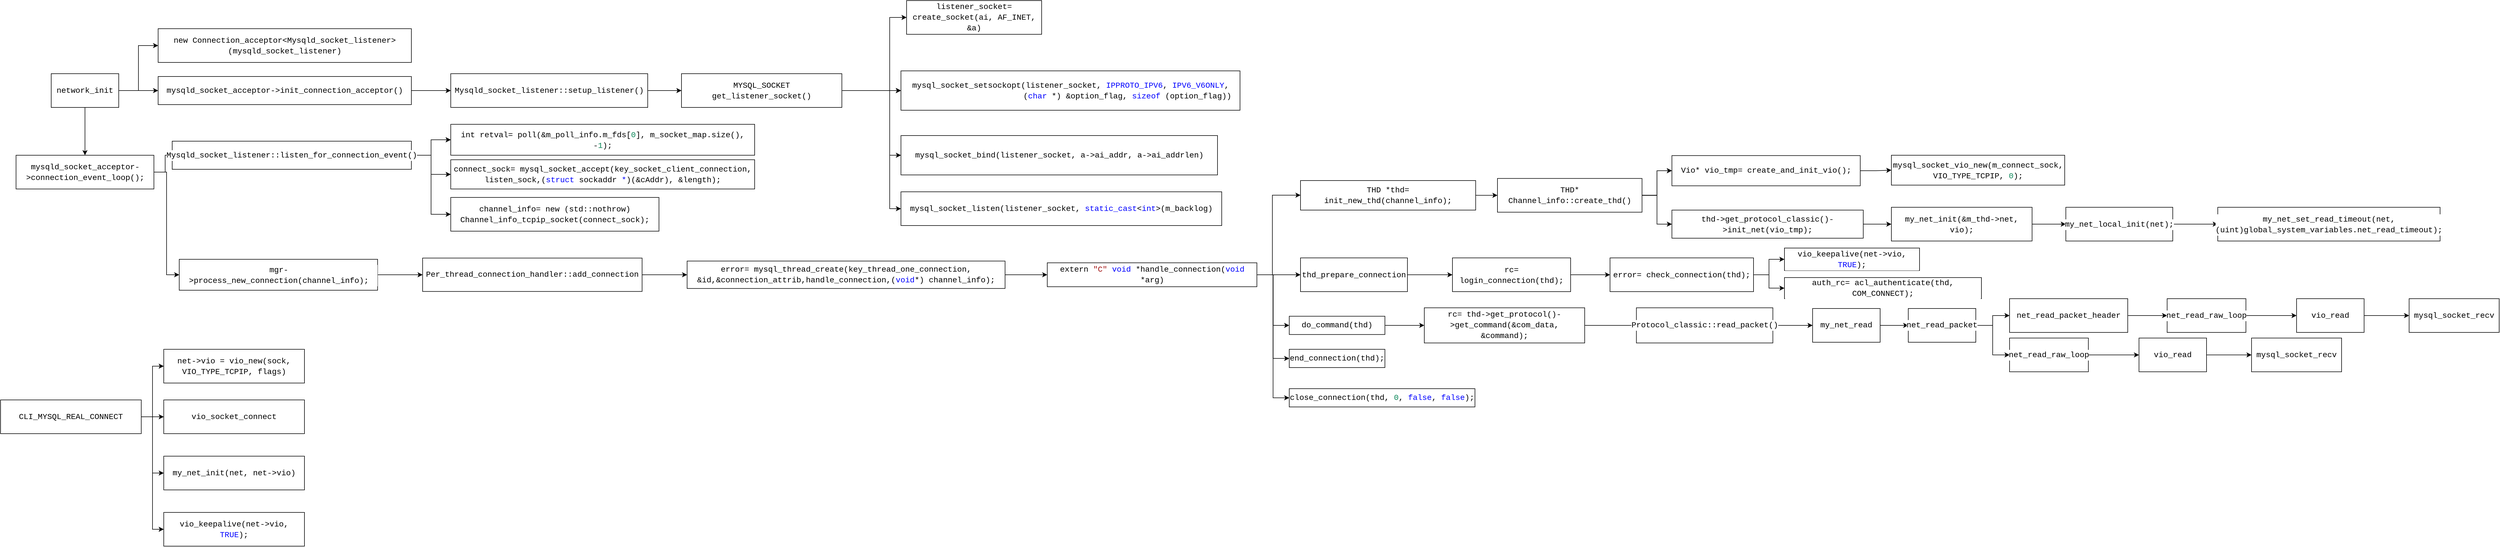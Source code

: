 <mxfile version="21.6.6" type="github">
  <diagram name="Page-1" id="-6wAc_tujD7my11yYfes">
    <mxGraphModel dx="1900" dy="549" grid="1" gridSize="10" guides="1" tooltips="1" connect="1" arrows="1" fold="1" page="1" pageScale="1" pageWidth="850" pageHeight="1100" math="0" shadow="0">
      <root>
        <mxCell id="0" />
        <mxCell id="1" parent="0" />
        <mxCell id="dq18hoALeQ1iOKKp3qhn-3" style="edgeStyle=orthogonalEdgeStyle;rounded=0;orthogonalLoop=1;jettySize=auto;html=1;exitX=1;exitY=0.5;exitDx=0;exitDy=0;entryX=0;entryY=0.5;entryDx=0;entryDy=0;" edge="1" parent="1" source="dq18hoALeQ1iOKKp3qhn-1" target="dq18hoALeQ1iOKKp3qhn-2">
          <mxGeometry relative="1" as="geometry" />
        </mxCell>
        <mxCell id="dq18hoALeQ1iOKKp3qhn-4" style="edgeStyle=orthogonalEdgeStyle;rounded=0;orthogonalLoop=1;jettySize=auto;html=1;exitX=1;exitY=0.5;exitDx=0;exitDy=0;entryX=0;entryY=0.5;entryDx=0;entryDy=0;" edge="1" parent="1" source="dq18hoALeQ1iOKKp3qhn-1" target="dq18hoALeQ1iOKKp3qhn-6">
          <mxGeometry relative="1" as="geometry">
            <mxPoint x="230" y="670" as="targetPoint" />
          </mxGeometry>
        </mxCell>
        <mxCell id="dq18hoALeQ1iOKKp3qhn-14" value="" style="edgeStyle=orthogonalEdgeStyle;rounded=0;orthogonalLoop=1;jettySize=auto;html=1;" edge="1" parent="1" source="dq18hoALeQ1iOKKp3qhn-1" target="dq18hoALeQ1iOKKp3qhn-13">
          <mxGeometry relative="1" as="geometry" />
        </mxCell>
        <mxCell id="dq18hoALeQ1iOKKp3qhn-1" value="&lt;div style=&quot;background-color: rgb(255, 255, 255); font-family: Consolas, &amp;quot;Courier New&amp;quot;, monospace; font-size: 14px; line-height: 19px;&quot;&gt;network_init&lt;/div&gt;" style="rounded=0;whiteSpace=wrap;html=1;" vertex="1" parent="1">
          <mxGeometry x="40" y="640" width="120" height="60" as="geometry" />
        </mxCell>
        <mxCell id="dq18hoALeQ1iOKKp3qhn-2" value="&lt;div style=&quot;background-color: rgb(255, 255, 255); font-family: Consolas, &amp;quot;Courier New&amp;quot;, monospace; font-size: 14px; line-height: 19px;&quot;&gt;new Connection_acceptor&amp;lt;Mysqld_socket_listener&amp;gt;(mysqld_socket_listener)&lt;/div&gt;" style="rounded=0;whiteSpace=wrap;html=1;" vertex="1" parent="1">
          <mxGeometry x="230" y="560" width="450" height="60" as="geometry" />
        </mxCell>
        <mxCell id="dq18hoALeQ1iOKKp3qhn-8" value="" style="edgeStyle=orthogonalEdgeStyle;rounded=0;orthogonalLoop=1;jettySize=auto;html=1;" edge="1" parent="1" source="dq18hoALeQ1iOKKp3qhn-6" target="dq18hoALeQ1iOKKp3qhn-7">
          <mxGeometry relative="1" as="geometry" />
        </mxCell>
        <mxCell id="dq18hoALeQ1iOKKp3qhn-6" value="&lt;div style=&quot;background-color: rgb(255, 255, 255); font-family: Consolas, &amp;quot;Courier New&amp;quot;, monospace; font-size: 14px; line-height: 19px;&quot;&gt;mysqld_socket_acceptor-&amp;gt;init_connection_acceptor()&lt;/div&gt;" style="rounded=0;whiteSpace=wrap;html=1;" vertex="1" parent="1">
          <mxGeometry x="230" y="645" width="450" height="50" as="geometry" />
        </mxCell>
        <mxCell id="dq18hoALeQ1iOKKp3qhn-10" value="" style="edgeStyle=orthogonalEdgeStyle;rounded=0;orthogonalLoop=1;jettySize=auto;html=1;" edge="1" parent="1" source="dq18hoALeQ1iOKKp3qhn-7" target="dq18hoALeQ1iOKKp3qhn-9">
          <mxGeometry relative="1" as="geometry" />
        </mxCell>
        <mxCell id="dq18hoALeQ1iOKKp3qhn-7" value="&lt;div style=&quot;background-color: rgb(255, 255, 255); font-family: Consolas, &amp;quot;Courier New&amp;quot;, monospace; font-size: 14px; line-height: 19px;&quot;&gt;Mysqld_socket_listener::setup_listener()&lt;/div&gt;" style="whiteSpace=wrap;html=1;rounded=0;" vertex="1" parent="1">
          <mxGeometry x="750" y="640" width="350" height="60" as="geometry" />
        </mxCell>
        <mxCell id="dq18hoALeQ1iOKKp3qhn-12" value="" style="edgeStyle=orthogonalEdgeStyle;rounded=0;orthogonalLoop=1;jettySize=auto;html=1;" edge="1" parent="1" source="dq18hoALeQ1iOKKp3qhn-9" target="dq18hoALeQ1iOKKp3qhn-11">
          <mxGeometry relative="1" as="geometry">
            <Array as="points">
              <mxPoint x="1530" y="670" />
              <mxPoint x="1530" y="540" />
            </Array>
          </mxGeometry>
        </mxCell>
        <mxCell id="dq18hoALeQ1iOKKp3qhn-19" value="" style="edgeStyle=orthogonalEdgeStyle;rounded=0;orthogonalLoop=1;jettySize=auto;html=1;" edge="1" parent="1" source="dq18hoALeQ1iOKKp3qhn-9" target="dq18hoALeQ1iOKKp3qhn-18">
          <mxGeometry relative="1" as="geometry" />
        </mxCell>
        <mxCell id="dq18hoALeQ1iOKKp3qhn-20" value="" style="edgeStyle=orthogonalEdgeStyle;rounded=0;orthogonalLoop=1;jettySize=auto;html=1;" edge="1" parent="1" source="dq18hoALeQ1iOKKp3qhn-9" target="dq18hoALeQ1iOKKp3qhn-18">
          <mxGeometry relative="1" as="geometry" />
        </mxCell>
        <mxCell id="dq18hoALeQ1iOKKp3qhn-21" value="" style="edgeStyle=orthogonalEdgeStyle;rounded=0;orthogonalLoop=1;jettySize=auto;html=1;" edge="1" parent="1" source="dq18hoALeQ1iOKKp3qhn-9" target="dq18hoALeQ1iOKKp3qhn-18">
          <mxGeometry relative="1" as="geometry" />
        </mxCell>
        <mxCell id="dq18hoALeQ1iOKKp3qhn-24" style="edgeStyle=orthogonalEdgeStyle;rounded=0;orthogonalLoop=1;jettySize=auto;html=1;exitX=1;exitY=0.5;exitDx=0;exitDy=0;entryX=0;entryY=0.5;entryDx=0;entryDy=0;" edge="1" parent="1" source="dq18hoALeQ1iOKKp3qhn-9" target="dq18hoALeQ1iOKKp3qhn-22">
          <mxGeometry relative="1" as="geometry">
            <Array as="points">
              <mxPoint x="1530" y="670" />
              <mxPoint x="1530" y="785" />
            </Array>
          </mxGeometry>
        </mxCell>
        <mxCell id="dq18hoALeQ1iOKKp3qhn-26" value="" style="edgeStyle=orthogonalEdgeStyle;rounded=0;orthogonalLoop=1;jettySize=auto;html=1;entryX=0;entryY=0.5;entryDx=0;entryDy=0;" edge="1" parent="1" source="dq18hoALeQ1iOKKp3qhn-9" target="dq18hoALeQ1iOKKp3qhn-25">
          <mxGeometry relative="1" as="geometry">
            <Array as="points">
              <mxPoint x="1530" y="670" />
              <mxPoint x="1530" y="880" />
            </Array>
          </mxGeometry>
        </mxCell>
        <mxCell id="dq18hoALeQ1iOKKp3qhn-9" value="&lt;div style=&quot;background-color: rgb(255, 255, 255); font-family: Consolas, &amp;quot;Courier New&amp;quot;, monospace; font-size: 14px; line-height: 19px;&quot;&gt;MYSQL_SOCKET get_listener_socket()&lt;/div&gt;" style="whiteSpace=wrap;html=1;rounded=0;" vertex="1" parent="1">
          <mxGeometry x="1160" y="640" width="285" height="60" as="geometry" />
        </mxCell>
        <mxCell id="dq18hoALeQ1iOKKp3qhn-11" value="&lt;div style=&quot;background-color: rgb(255, 255, 255); font-family: Consolas, &amp;quot;Courier New&amp;quot;, monospace; font-size: 14px; line-height: 19px;&quot;&gt;&lt;div style=&quot;line-height: 19px;&quot;&gt;&lt;div style=&quot;line-height: 19px;&quot;&gt;listener_socket= create_socket(ai, AF_INET, &amp;amp;a)&lt;/div&gt;&lt;/div&gt;&lt;/div&gt;" style="whiteSpace=wrap;html=1;rounded=0;" vertex="1" parent="1">
          <mxGeometry x="1560" y="510" width="240" height="60" as="geometry" />
        </mxCell>
        <mxCell id="dq18hoALeQ1iOKKp3qhn-16" value="" style="edgeStyle=orthogonalEdgeStyle;rounded=0;orthogonalLoop=1;jettySize=auto;html=1;" edge="1" parent="1" source="dq18hoALeQ1iOKKp3qhn-13" target="dq18hoALeQ1iOKKp3qhn-15">
          <mxGeometry relative="1" as="geometry" />
        </mxCell>
        <mxCell id="dq18hoALeQ1iOKKp3qhn-36" value="" style="edgeStyle=orthogonalEdgeStyle;rounded=0;orthogonalLoop=1;jettySize=auto;html=1;" edge="1" parent="1" source="dq18hoALeQ1iOKKp3qhn-13" target="dq18hoALeQ1iOKKp3qhn-15">
          <mxGeometry relative="1" as="geometry" />
        </mxCell>
        <mxCell id="dq18hoALeQ1iOKKp3qhn-37" value="" style="edgeStyle=orthogonalEdgeStyle;rounded=0;orthogonalLoop=1;jettySize=auto;html=1;" edge="1" parent="1" source="dq18hoALeQ1iOKKp3qhn-13" target="dq18hoALeQ1iOKKp3qhn-15">
          <mxGeometry relative="1" as="geometry" />
        </mxCell>
        <mxCell id="dq18hoALeQ1iOKKp3qhn-39" style="edgeStyle=orthogonalEdgeStyle;rounded=0;orthogonalLoop=1;jettySize=auto;html=1;exitX=1;exitY=0.5;exitDx=0;exitDy=0;entryX=0;entryY=0.5;entryDx=0;entryDy=0;" edge="1" parent="1" source="dq18hoALeQ1iOKKp3qhn-13" target="dq18hoALeQ1iOKKp3qhn-38">
          <mxGeometry relative="1" as="geometry" />
        </mxCell>
        <mxCell id="dq18hoALeQ1iOKKp3qhn-13" value="&lt;div style=&quot;background-color: rgb(255, 255, 255); font-family: Consolas, &amp;quot;Courier New&amp;quot;, monospace; font-size: 14px; line-height: 19px;&quot;&gt;mysqld_socket_acceptor-&amp;gt;connection_event_loop();&lt;/div&gt;" style="whiteSpace=wrap;html=1;rounded=0;" vertex="1" parent="1">
          <mxGeometry x="-22.5" y="785" width="245" height="60" as="geometry" />
        </mxCell>
        <mxCell id="dq18hoALeQ1iOKKp3qhn-35" value="" style="edgeStyle=orthogonalEdgeStyle;rounded=0;orthogonalLoop=1;jettySize=auto;html=1;" edge="1" parent="1" source="dq18hoALeQ1iOKKp3qhn-15" target="dq18hoALeQ1iOKKp3qhn-34">
          <mxGeometry relative="1" as="geometry" />
        </mxCell>
        <mxCell id="dq18hoALeQ1iOKKp3qhn-40" value="" style="edgeStyle=orthogonalEdgeStyle;rounded=0;orthogonalLoop=1;jettySize=auto;html=1;" edge="1" parent="1" source="dq18hoALeQ1iOKKp3qhn-15" target="dq18hoALeQ1iOKKp3qhn-34">
          <mxGeometry relative="1" as="geometry" />
        </mxCell>
        <mxCell id="dq18hoALeQ1iOKKp3qhn-42" style="edgeStyle=orthogonalEdgeStyle;rounded=0;orthogonalLoop=1;jettySize=auto;html=1;exitX=1;exitY=0.5;exitDx=0;exitDy=0;" edge="1" parent="1" source="dq18hoALeQ1iOKKp3qhn-15" target="dq18hoALeQ1iOKKp3qhn-41">
          <mxGeometry relative="1" as="geometry" />
        </mxCell>
        <mxCell id="dq18hoALeQ1iOKKp3qhn-44" style="edgeStyle=orthogonalEdgeStyle;rounded=0;orthogonalLoop=1;jettySize=auto;html=1;exitX=1;exitY=0.5;exitDx=0;exitDy=0;entryX=0;entryY=0.5;entryDx=0;entryDy=0;" edge="1" parent="1" source="dq18hoALeQ1iOKKp3qhn-15" target="dq18hoALeQ1iOKKp3qhn-43">
          <mxGeometry relative="1" as="geometry" />
        </mxCell>
        <mxCell id="dq18hoALeQ1iOKKp3qhn-15" value="&lt;div style=&quot;background-color: rgb(255, 255, 255); font-family: Consolas, &amp;quot;Courier New&amp;quot;, monospace; font-size: 14px; line-height: 19px;&quot;&gt;Mysqld_socket_listener::listen_for_connection_event()&lt;/div&gt;" style="whiteSpace=wrap;html=1;rounded=0;" vertex="1" parent="1">
          <mxGeometry x="255" y="760" width="425" height="50" as="geometry" />
        </mxCell>
        <mxCell id="dq18hoALeQ1iOKKp3qhn-18" value="&lt;div style=&quot;background-color: rgb(255, 255, 255); font-family: Consolas, &amp;quot;Courier New&amp;quot;, monospace; font-size: 14px; line-height: 19px;&quot;&gt;&lt;div&gt;mysql_socket_setsockopt(listener_socket, &lt;span style=&quot;color: #0000ff;&quot;&gt;IPPROTO_IPV6&lt;/span&gt;, &lt;span style=&quot;color: #0000ff;&quot;&gt;IPV6_V6ONLY&lt;/span&gt;,&lt;/div&gt;&lt;div&gt;&amp;nbsp; &amp;nbsp; &amp;nbsp; &amp;nbsp; &amp;nbsp; &amp;nbsp; &amp;nbsp; &amp;nbsp; &amp;nbsp; &amp;nbsp; &amp;nbsp; &amp;nbsp; (&lt;span style=&quot;color: #0000ff;&quot;&gt;char&lt;/span&gt; *) &amp;amp;option_flag, &lt;span style=&quot;color: #0000ff;&quot;&gt;sizeof&lt;/span&gt; (option_flag))&lt;/div&gt;&lt;/div&gt;" style="whiteSpace=wrap;html=1;rounded=0;" vertex="1" parent="1">
          <mxGeometry x="1550" y="635" width="602.5" height="70" as="geometry" />
        </mxCell>
        <mxCell id="dq18hoALeQ1iOKKp3qhn-22" value="&lt;div style=&quot;background-color: rgb(255, 255, 255); font-family: Consolas, &amp;quot;Courier New&amp;quot;, monospace; font-size: 14px; line-height: 19px;&quot;&gt;mysql_socket_bind(listener_socket, a-&amp;gt;ai_addr, a-&amp;gt;ai_addrlen)&lt;/div&gt;" style="whiteSpace=wrap;html=1;rounded=0;" vertex="1" parent="1">
          <mxGeometry x="1550" y="750" width="562.5" height="70" as="geometry" />
        </mxCell>
        <mxCell id="dq18hoALeQ1iOKKp3qhn-25" value="&lt;div style=&quot;background-color: rgb(255, 255, 255); font-family: Consolas, &amp;quot;Courier New&amp;quot;, monospace; font-size: 14px; line-height: 19px;&quot;&gt;mysql_socket_listen(listener_socket, &lt;span style=&quot;color: #0000ff;&quot;&gt;static_cast&lt;/span&gt;&amp;lt;&lt;span style=&quot;color: #0000ff;&quot;&gt;int&lt;/span&gt;&amp;gt;(m_backlog)&lt;/div&gt;" style="whiteSpace=wrap;html=1;rounded=0;" vertex="1" parent="1">
          <mxGeometry x="1550" y="850" width="570" height="60" as="geometry" />
        </mxCell>
        <mxCell id="dq18hoALeQ1iOKKp3qhn-34" value="&lt;div style=&quot;background-color: rgb(255, 255, 255); font-family: Consolas, &amp;quot;Courier New&amp;quot;, monospace; font-size: 14px; line-height: 19px;&quot;&gt;int retval= poll(&amp;amp;m_poll_info.m_fds[&lt;span style=&quot;color: #098658;&quot;&gt;0&lt;/span&gt;], m_socket_map.size(), -&lt;span style=&quot;color: #098658;&quot;&gt;1&lt;/span&gt;);&lt;/div&gt;" style="whiteSpace=wrap;html=1;rounded=0;" vertex="1" parent="1">
          <mxGeometry x="750" y="730" width="540" height="55" as="geometry" />
        </mxCell>
        <mxCell id="dq18hoALeQ1iOKKp3qhn-46" value="" style="edgeStyle=orthogonalEdgeStyle;rounded=0;orthogonalLoop=1;jettySize=auto;html=1;" edge="1" parent="1" source="dq18hoALeQ1iOKKp3qhn-38" target="dq18hoALeQ1iOKKp3qhn-45">
          <mxGeometry relative="1" as="geometry" />
        </mxCell>
        <mxCell id="dq18hoALeQ1iOKKp3qhn-38" value="&lt;div style=&quot;background-color: rgb(255, 255, 255); font-family: Consolas, &amp;quot;Courier New&amp;quot;, monospace; font-size: 14px; line-height: 19px;&quot;&gt;mgr-&amp;gt;process_new_connection(channel_info);&lt;/div&gt;" style="rounded=0;whiteSpace=wrap;html=1;" vertex="1" parent="1">
          <mxGeometry x="267.5" y="970" width="352.5" height="55" as="geometry" />
        </mxCell>
        <mxCell id="dq18hoALeQ1iOKKp3qhn-41" value="&lt;div style=&quot;background-color: rgb(255, 255, 255); font-family: Consolas, &amp;quot;Courier New&amp;quot;, monospace; font-size: 14px; line-height: 19px;&quot;&gt;connect_sock= mysql_socket_accept(key_socket_client_connection, listen_sock,(&lt;span style=&quot;color: rgb(0, 0, 255);&quot;&gt;struct&lt;/span&gt;&lt;span style=&quot;&quot;&gt; sockaddr &lt;/span&gt;&lt;span style=&quot;color: rgb(0, 0, 255);&quot;&gt;*&lt;/span&gt;&lt;span style=&quot;&quot;&gt;)(&amp;amp;cAddr), &amp;amp;length);&lt;/span&gt;&lt;/div&gt;" style="rounded=0;whiteSpace=wrap;html=1;" vertex="1" parent="1">
          <mxGeometry x="750" y="793" width="540" height="52" as="geometry" />
        </mxCell>
        <mxCell id="dq18hoALeQ1iOKKp3qhn-43" value="&lt;div style=&quot;background-color: rgb(255, 255, 255); font-family: Consolas, &amp;quot;Courier New&amp;quot;, monospace; font-size: 14px; line-height: 19px;&quot;&gt;channel_info= new (std::nothrow) Channel_info_tcpip_socket(connect_sock);&lt;/div&gt;" style="rounded=0;whiteSpace=wrap;html=1;" vertex="1" parent="1">
          <mxGeometry x="750" y="860" width="370" height="60" as="geometry" />
        </mxCell>
        <mxCell id="dq18hoALeQ1iOKKp3qhn-48" value="" style="edgeStyle=orthogonalEdgeStyle;rounded=0;orthogonalLoop=1;jettySize=auto;html=1;" edge="1" parent="1" source="dq18hoALeQ1iOKKp3qhn-45" target="dq18hoALeQ1iOKKp3qhn-47">
          <mxGeometry relative="1" as="geometry" />
        </mxCell>
        <mxCell id="dq18hoALeQ1iOKKp3qhn-45" value="&lt;div style=&quot;background-color: rgb(255, 255, 255); font-family: Consolas, &amp;quot;Courier New&amp;quot;, monospace; font-size: 14px; line-height: 19px;&quot;&gt;&lt;div style=&quot;line-height: 19px;&quot;&gt;Per_thread_connection_handler::add_connection&lt;/div&gt;&lt;/div&gt;" style="whiteSpace=wrap;html=1;rounded=0;" vertex="1" parent="1">
          <mxGeometry x="700" y="967.81" width="390" height="59.37" as="geometry" />
        </mxCell>
        <mxCell id="dq18hoALeQ1iOKKp3qhn-50" value="" style="edgeStyle=orthogonalEdgeStyle;rounded=0;orthogonalLoop=1;jettySize=auto;html=1;" edge="1" parent="1" source="dq18hoALeQ1iOKKp3qhn-47" target="dq18hoALeQ1iOKKp3qhn-49">
          <mxGeometry relative="1" as="geometry" />
        </mxCell>
        <mxCell id="dq18hoALeQ1iOKKp3qhn-47" value="&lt;div style=&quot;background-color: rgb(255, 255, 255); font-family: Consolas, &amp;quot;Courier New&amp;quot;, monospace; font-size: 14px; line-height: 19px;&quot;&gt;error= mysql_thread_create(key_thread_one_connection, &amp;amp;id,&amp;amp;connection_attrib,handle_connection,(&lt;span style=&quot;color: rgb(0, 0, 255);&quot;&gt;void&lt;/span&gt;&lt;span style=&quot;&quot;&gt;*) channel_info);&lt;/span&gt;&lt;/div&gt;" style="whiteSpace=wrap;html=1;rounded=0;" vertex="1" parent="1">
          <mxGeometry x="1170" y="973.12" width="565" height="48.75" as="geometry" />
        </mxCell>
        <mxCell id="dq18hoALeQ1iOKKp3qhn-52" value="" style="edgeStyle=orthogonalEdgeStyle;rounded=0;orthogonalLoop=1;jettySize=auto;html=1;" edge="1" parent="1" source="dq18hoALeQ1iOKKp3qhn-49" target="dq18hoALeQ1iOKKp3qhn-51">
          <mxGeometry relative="1" as="geometry">
            <Array as="points">
              <mxPoint x="2210" y="998" />
              <mxPoint x="2210" y="856" />
            </Array>
          </mxGeometry>
        </mxCell>
        <mxCell id="dq18hoALeQ1iOKKp3qhn-86" style="edgeStyle=orthogonalEdgeStyle;rounded=0;orthogonalLoop=1;jettySize=auto;html=1;exitX=1;exitY=0.5;exitDx=0;exitDy=0;entryX=0;entryY=0.5;entryDx=0;entryDy=0;" edge="1" parent="1" source="dq18hoALeQ1iOKKp3qhn-49" target="dq18hoALeQ1iOKKp3qhn-53">
          <mxGeometry relative="1" as="geometry" />
        </mxCell>
        <mxCell id="dq18hoALeQ1iOKKp3qhn-88" value="" style="edgeStyle=orthogonalEdgeStyle;rounded=0;orthogonalLoop=1;jettySize=auto;html=1;" edge="1" parent="1" source="dq18hoALeQ1iOKKp3qhn-49" target="dq18hoALeQ1iOKKp3qhn-87">
          <mxGeometry relative="1" as="geometry" />
        </mxCell>
        <mxCell id="dq18hoALeQ1iOKKp3qhn-107" style="edgeStyle=orthogonalEdgeStyle;rounded=0;orthogonalLoop=1;jettySize=auto;html=1;exitX=1;exitY=0.5;exitDx=0;exitDy=0;entryX=0;entryY=0.5;entryDx=0;entryDy=0;" edge="1" parent="1" source="dq18hoALeQ1iOKKp3qhn-49" target="dq18hoALeQ1iOKKp3qhn-104">
          <mxGeometry relative="1" as="geometry" />
        </mxCell>
        <mxCell id="dq18hoALeQ1iOKKp3qhn-108" style="edgeStyle=orthogonalEdgeStyle;rounded=0;orthogonalLoop=1;jettySize=auto;html=1;exitX=1;exitY=0.5;exitDx=0;exitDy=0;entryX=0;entryY=0.5;entryDx=0;entryDy=0;" edge="1" parent="1" source="dq18hoALeQ1iOKKp3qhn-49" target="dq18hoALeQ1iOKKp3qhn-106">
          <mxGeometry relative="1" as="geometry" />
        </mxCell>
        <mxCell id="dq18hoALeQ1iOKKp3qhn-49" value="&lt;div style=&quot;background-color: rgb(255, 255, 255); font-family: Consolas, &amp;quot;Courier New&amp;quot;, monospace; font-size: 14px; line-height: 19px;&quot;&gt;extern &lt;span style=&quot;color: #a31515;&quot;&gt;&quot;C&quot;&lt;/span&gt; &lt;span style=&quot;color: #0000ff;&quot;&gt;void&lt;/span&gt; *handle_connection(&lt;span style=&quot;color: #0000ff;&quot;&gt;void&lt;/span&gt; *arg)&lt;/div&gt;" style="whiteSpace=wrap;html=1;rounded=0;" vertex="1" parent="1">
          <mxGeometry x="1810" y="976.24" width="372.5" height="42.51" as="geometry" />
        </mxCell>
        <mxCell id="dq18hoALeQ1iOKKp3qhn-56" value="" style="edgeStyle=orthogonalEdgeStyle;rounded=0;orthogonalLoop=1;jettySize=auto;html=1;" edge="1" parent="1" source="dq18hoALeQ1iOKKp3qhn-51" target="dq18hoALeQ1iOKKp3qhn-55">
          <mxGeometry relative="1" as="geometry" />
        </mxCell>
        <mxCell id="dq18hoALeQ1iOKKp3qhn-51" value="&lt;div style=&quot;background-color: rgb(255, 255, 255); font-family: Consolas, &amp;quot;Courier New&amp;quot;, monospace; font-size: 14px; line-height: 19px;&quot;&gt;THD *thd= init_new_thd(channel_info);&lt;/div&gt;" style="whiteSpace=wrap;html=1;rounded=0;" vertex="1" parent="1">
          <mxGeometry x="2260" y="830" width="311.25" height="52.51" as="geometry" />
        </mxCell>
        <mxCell id="dq18hoALeQ1iOKKp3qhn-71" value="" style="edgeStyle=orthogonalEdgeStyle;rounded=0;orthogonalLoop=1;jettySize=auto;html=1;" edge="1" parent="1" source="dq18hoALeQ1iOKKp3qhn-53" target="dq18hoALeQ1iOKKp3qhn-70">
          <mxGeometry relative="1" as="geometry" />
        </mxCell>
        <mxCell id="dq18hoALeQ1iOKKp3qhn-53" value="&lt;div style=&quot;background-color: rgb(255, 255, 255); font-family: Consolas, &amp;quot;Courier New&amp;quot;, monospace; font-size: 14px; line-height: 19px;&quot;&gt;&lt;div style=&quot;line-height: 19px;&quot;&gt;do_command(thd)&lt;/div&gt;&lt;/div&gt;" style="whiteSpace=wrap;html=1;rounded=0;" vertex="1" parent="1">
          <mxGeometry x="2240" y="1071.23" width="170" height="32.5" as="geometry" />
        </mxCell>
        <mxCell id="dq18hoALeQ1iOKKp3qhn-58" value="" style="edgeStyle=orthogonalEdgeStyle;rounded=0;orthogonalLoop=1;jettySize=auto;html=1;" edge="1" parent="1" source="dq18hoALeQ1iOKKp3qhn-55" target="dq18hoALeQ1iOKKp3qhn-57">
          <mxGeometry relative="1" as="geometry" />
        </mxCell>
        <mxCell id="dq18hoALeQ1iOKKp3qhn-61" value="" style="edgeStyle=orthogonalEdgeStyle;rounded=0;orthogonalLoop=1;jettySize=auto;html=1;" edge="1" parent="1" source="dq18hoALeQ1iOKKp3qhn-55" target="dq18hoALeQ1iOKKp3qhn-57">
          <mxGeometry relative="1" as="geometry" />
        </mxCell>
        <mxCell id="dq18hoALeQ1iOKKp3qhn-63" style="edgeStyle=orthogonalEdgeStyle;rounded=0;orthogonalLoop=1;jettySize=auto;html=1;exitX=1;exitY=0.5;exitDx=0;exitDy=0;entryX=0;entryY=0.5;entryDx=0;entryDy=0;" edge="1" parent="1" source="dq18hoALeQ1iOKKp3qhn-55" target="dq18hoALeQ1iOKKp3qhn-62">
          <mxGeometry relative="1" as="geometry" />
        </mxCell>
        <mxCell id="dq18hoALeQ1iOKKp3qhn-55" value="&lt;div style=&quot;background-color: rgb(255, 255, 255); font-family: Consolas, &amp;quot;Courier New&amp;quot;, monospace; font-size: 14px; line-height: 19px;&quot;&gt;THD* Channel_info::create_thd()&lt;/div&gt;" style="whiteSpace=wrap;html=1;rounded=0;" vertex="1" parent="1">
          <mxGeometry x="2610" y="826.26" width="256.88" height="60" as="geometry" />
        </mxCell>
        <mxCell id="dq18hoALeQ1iOKKp3qhn-60" value="" style="edgeStyle=orthogonalEdgeStyle;rounded=0;orthogonalLoop=1;jettySize=auto;html=1;" edge="1" parent="1" source="dq18hoALeQ1iOKKp3qhn-57" target="dq18hoALeQ1iOKKp3qhn-59">
          <mxGeometry relative="1" as="geometry" />
        </mxCell>
        <mxCell id="dq18hoALeQ1iOKKp3qhn-57" value="&lt;div style=&quot;background-color: rgb(255, 255, 255); font-family: Consolas, &amp;quot;Courier New&amp;quot;, monospace; font-size: 14px; line-height: 19px;&quot;&gt;&lt;div style=&quot;line-height: 19px;&quot;&gt;Vio* vio_tmp= create_and_init_vio();&lt;/div&gt;&lt;/div&gt;" style="whiteSpace=wrap;html=1;rounded=0;" vertex="1" parent="1">
          <mxGeometry x="2920" y="785.62" width="334.68" height="53.74" as="geometry" />
        </mxCell>
        <mxCell id="dq18hoALeQ1iOKKp3qhn-59" value="&lt;div style=&quot;background-color: rgb(255, 255, 255); font-family: Consolas, &amp;quot;Courier New&amp;quot;, monospace; font-size: 14px; line-height: 19px;&quot;&gt;mysql_socket_vio_new(m_connect_sock, VIO_TYPE_TCPIP, &lt;span style=&quot;color: #098658;&quot;&gt;0&lt;/span&gt;);&lt;/div&gt;" style="whiteSpace=wrap;html=1;rounded=0;" vertex="1" parent="1">
          <mxGeometry x="3310" y="785" width="307.98" height="53.13" as="geometry" />
        </mxCell>
        <mxCell id="dq18hoALeQ1iOKKp3qhn-65" value="" style="edgeStyle=orthogonalEdgeStyle;rounded=0;orthogonalLoop=1;jettySize=auto;html=1;" edge="1" parent="1" source="dq18hoALeQ1iOKKp3qhn-62" target="dq18hoALeQ1iOKKp3qhn-64">
          <mxGeometry relative="1" as="geometry" />
        </mxCell>
        <mxCell id="dq18hoALeQ1iOKKp3qhn-62" value="&lt;div style=&quot;background-color: rgb(255, 255, 255); font-family: Consolas, &amp;quot;Courier New&amp;quot;, monospace; font-size: 14px; line-height: 19px;&quot;&gt;thd-&amp;gt;get_protocol_classic()-&amp;gt;init_net(vio_tmp);&lt;/div&gt;" style="rounded=0;whiteSpace=wrap;html=1;" vertex="1" parent="1">
          <mxGeometry x="2920" y="882.51" width="340" height="50" as="geometry" />
        </mxCell>
        <mxCell id="dq18hoALeQ1iOKKp3qhn-67" value="" style="edgeStyle=orthogonalEdgeStyle;rounded=0;orthogonalLoop=1;jettySize=auto;html=1;" edge="1" parent="1" source="dq18hoALeQ1iOKKp3qhn-64" target="dq18hoALeQ1iOKKp3qhn-66">
          <mxGeometry relative="1" as="geometry" />
        </mxCell>
        <mxCell id="dq18hoALeQ1iOKKp3qhn-64" value="&lt;div style=&quot;background-color: rgb(255, 255, 255); font-family: Consolas, &amp;quot;Courier New&amp;quot;, monospace; font-size: 14px; line-height: 19px;&quot;&gt;my_net_init(&amp;amp;m_thd-&amp;gt;net, vio);&lt;/div&gt;" style="whiteSpace=wrap;html=1;rounded=0;" vertex="1" parent="1">
          <mxGeometry x="3310" y="877.51" width="250" height="60" as="geometry" />
        </mxCell>
        <mxCell id="dq18hoALeQ1iOKKp3qhn-69" value="" style="edgeStyle=orthogonalEdgeStyle;rounded=0;orthogonalLoop=1;jettySize=auto;html=1;" edge="1" parent="1" source="dq18hoALeQ1iOKKp3qhn-66" target="dq18hoALeQ1iOKKp3qhn-68">
          <mxGeometry relative="1" as="geometry" />
        </mxCell>
        <mxCell id="dq18hoALeQ1iOKKp3qhn-66" value="&lt;div style=&quot;background-color: rgb(255, 255, 255); font-family: Consolas, &amp;quot;Courier New&amp;quot;, monospace; font-size: 14px; line-height: 19px;&quot;&gt;my_net_local_init(net); &lt;/div&gt;" style="whiteSpace=wrap;html=1;rounded=0;" vertex="1" parent="1">
          <mxGeometry x="3620" y="877.51" width="190" height="60" as="geometry" />
        </mxCell>
        <mxCell id="dq18hoALeQ1iOKKp3qhn-68" value="&lt;div style=&quot;background-color: rgb(255, 255, 255); font-family: Consolas, &amp;quot;Courier New&amp;quot;, monospace; font-size: 14px; line-height: 19px;&quot;&gt;my_net_set_read_timeout(net, (uint)global_system_variables.net_read_timeout);&lt;/div&gt;" style="whiteSpace=wrap;html=1;rounded=0;" vertex="1" parent="1">
          <mxGeometry x="3890" y="877.51" width="395" height="60" as="geometry" />
        </mxCell>
        <mxCell id="dq18hoALeQ1iOKKp3qhn-73" value="" style="edgeStyle=orthogonalEdgeStyle;rounded=0;orthogonalLoop=1;jettySize=auto;html=1;" edge="1" parent="1" source="dq18hoALeQ1iOKKp3qhn-70" target="dq18hoALeQ1iOKKp3qhn-72">
          <mxGeometry relative="1" as="geometry" />
        </mxCell>
        <mxCell id="dq18hoALeQ1iOKKp3qhn-70" value="&lt;div style=&quot;background-color: rgb(255, 255, 255); font-family: Consolas, &amp;quot;Courier New&amp;quot;, monospace; font-size: 14px; line-height: 19px;&quot;&gt;rc= thd-&amp;gt;get_protocol()-&amp;gt;get_command(&amp;amp;com_data, &amp;amp;command);&lt;/div&gt;" style="whiteSpace=wrap;html=1;rounded=0;" vertex="1" parent="1">
          <mxGeometry x="2480" y="1056.23" width="285" height="62.51" as="geometry" />
        </mxCell>
        <mxCell id="dq18hoALeQ1iOKKp3qhn-75" value="" style="edgeStyle=orthogonalEdgeStyle;rounded=0;orthogonalLoop=1;jettySize=auto;html=1;" edge="1" parent="1" source="dq18hoALeQ1iOKKp3qhn-72" target="dq18hoALeQ1iOKKp3qhn-74">
          <mxGeometry relative="1" as="geometry" />
        </mxCell>
        <mxCell id="dq18hoALeQ1iOKKp3qhn-72" value="&lt;div style=&quot;background-color: rgb(255, 255, 255); font-family: Consolas, &amp;quot;Courier New&amp;quot;, monospace; font-size: 14px; line-height: 19px;&quot;&gt;Protocol_classic::read_packet()&lt;/div&gt;" style="whiteSpace=wrap;html=1;rounded=0;" vertex="1" parent="1">
          <mxGeometry x="2856.88" y="1056.23" width="242.5" height="62.51" as="geometry" />
        </mxCell>
        <mxCell id="dq18hoALeQ1iOKKp3qhn-77" value="" style="edgeStyle=orthogonalEdgeStyle;rounded=0;orthogonalLoop=1;jettySize=auto;html=1;" edge="1" parent="1" source="dq18hoALeQ1iOKKp3qhn-74" target="dq18hoALeQ1iOKKp3qhn-76">
          <mxGeometry relative="1" as="geometry" />
        </mxCell>
        <mxCell id="dq18hoALeQ1iOKKp3qhn-74" value="&lt;div style=&quot;background-color: rgb(255, 255, 255); font-family: Consolas, &amp;quot;Courier New&amp;quot;, monospace; font-size: 14px; line-height: 19px;&quot;&gt;my_net_read&lt;/div&gt;" style="whiteSpace=wrap;html=1;rounded=0;" vertex="1" parent="1">
          <mxGeometry x="3170" y="1057.485" width="120" height="60" as="geometry" />
        </mxCell>
        <mxCell id="dq18hoALeQ1iOKKp3qhn-79" value="" style="edgeStyle=orthogonalEdgeStyle;rounded=0;orthogonalLoop=1;jettySize=auto;html=1;" edge="1" parent="1" source="dq18hoALeQ1iOKKp3qhn-76" target="dq18hoALeQ1iOKKp3qhn-78">
          <mxGeometry relative="1" as="geometry" />
        </mxCell>
        <mxCell id="dq18hoALeQ1iOKKp3qhn-103" style="edgeStyle=orthogonalEdgeStyle;rounded=0;orthogonalLoop=1;jettySize=auto;html=1;exitX=1;exitY=0.5;exitDx=0;exitDy=0;entryX=0;entryY=0.5;entryDx=0;entryDy=0;" edge="1" parent="1" source="dq18hoALeQ1iOKKp3qhn-76" target="dq18hoALeQ1iOKKp3qhn-99">
          <mxGeometry relative="1" as="geometry" />
        </mxCell>
        <mxCell id="dq18hoALeQ1iOKKp3qhn-76" value="&lt;div style=&quot;background-color: rgb(255, 255, 255); font-family: Consolas, &amp;quot;Courier New&amp;quot;, monospace; font-size: 14px; line-height: 19px;&quot;&gt;net_read_packet&lt;/div&gt;" style="whiteSpace=wrap;html=1;rounded=0;" vertex="1" parent="1">
          <mxGeometry x="3340" y="1057.485" width="120" height="60" as="geometry" />
        </mxCell>
        <mxCell id="dq18hoALeQ1iOKKp3qhn-81" value="" style="edgeStyle=orthogonalEdgeStyle;rounded=0;orthogonalLoop=1;jettySize=auto;html=1;" edge="1" parent="1" source="dq18hoALeQ1iOKKp3qhn-78" target="dq18hoALeQ1iOKKp3qhn-80">
          <mxGeometry relative="1" as="geometry" />
        </mxCell>
        <mxCell id="dq18hoALeQ1iOKKp3qhn-78" value="&lt;div style=&quot;background-color: rgb(255, 255, 255); font-family: Consolas, &amp;quot;Courier New&amp;quot;, monospace; font-size: 14px; line-height: 19px;&quot;&gt;net_read_packet_header&lt;/div&gt;" style="whiteSpace=wrap;html=1;rounded=0;" vertex="1" parent="1">
          <mxGeometry x="3520" y="1040" width="210" height="60" as="geometry" />
        </mxCell>
        <mxCell id="dq18hoALeQ1iOKKp3qhn-83" value="" style="edgeStyle=orthogonalEdgeStyle;rounded=0;orthogonalLoop=1;jettySize=auto;html=1;" edge="1" parent="1" source="dq18hoALeQ1iOKKp3qhn-80" target="dq18hoALeQ1iOKKp3qhn-82">
          <mxGeometry relative="1" as="geometry" />
        </mxCell>
        <mxCell id="dq18hoALeQ1iOKKp3qhn-80" value="&lt;div style=&quot;background-color: rgb(255, 255, 255); font-family: Consolas, &amp;quot;Courier New&amp;quot;, monospace; font-size: 14px; line-height: 19px;&quot;&gt;net_read_raw_loop&lt;/div&gt;" style="whiteSpace=wrap;html=1;rounded=0;" vertex="1" parent="1">
          <mxGeometry x="3800" y="1040" width="140" height="60" as="geometry" />
        </mxCell>
        <mxCell id="dq18hoALeQ1iOKKp3qhn-85" value="" style="edgeStyle=orthogonalEdgeStyle;rounded=0;orthogonalLoop=1;jettySize=auto;html=1;" edge="1" parent="1" source="dq18hoALeQ1iOKKp3qhn-82" target="dq18hoALeQ1iOKKp3qhn-84">
          <mxGeometry relative="1" as="geometry" />
        </mxCell>
        <mxCell id="dq18hoALeQ1iOKKp3qhn-82" value="&lt;div style=&quot;background-color: rgb(255, 255, 255); font-family: Consolas, &amp;quot;Courier New&amp;quot;, monospace; font-size: 14px; line-height: 19px;&quot;&gt;vio_read&lt;/div&gt;" style="whiteSpace=wrap;html=1;rounded=0;" vertex="1" parent="1">
          <mxGeometry x="4030" y="1040" width="120" height="60" as="geometry" />
        </mxCell>
        <mxCell id="dq18hoALeQ1iOKKp3qhn-84" value="&lt;div style=&quot;background-color: rgb(255, 255, 255); font-family: Consolas, &amp;quot;Courier New&amp;quot;, monospace; font-size: 14px; line-height: 19px;&quot;&gt;mysql_socket_recv&lt;/div&gt;" style="whiteSpace=wrap;html=1;rounded=0;" vertex="1" parent="1">
          <mxGeometry x="4230" y="1040" width="160" height="60" as="geometry" />
        </mxCell>
        <mxCell id="dq18hoALeQ1iOKKp3qhn-90" value="" style="edgeStyle=orthogonalEdgeStyle;rounded=0;orthogonalLoop=1;jettySize=auto;html=1;" edge="1" parent="1" source="dq18hoALeQ1iOKKp3qhn-87" target="dq18hoALeQ1iOKKp3qhn-89">
          <mxGeometry relative="1" as="geometry" />
        </mxCell>
        <mxCell id="dq18hoALeQ1iOKKp3qhn-87" value="&lt;div style=&quot;background-color: rgb(255, 255, 255); font-family: Consolas, &amp;quot;Courier New&amp;quot;, monospace; font-size: 14px; line-height: 19px;&quot;&gt;thd_prepare_connection&lt;/div&gt;" style="whiteSpace=wrap;html=1;rounded=0;" vertex="1" parent="1">
          <mxGeometry x="2260" y="967.5" width="190" height="60" as="geometry" />
        </mxCell>
        <mxCell id="dq18hoALeQ1iOKKp3qhn-92" value="" style="edgeStyle=orthogonalEdgeStyle;rounded=0;orthogonalLoop=1;jettySize=auto;html=1;" edge="1" parent="1" source="dq18hoALeQ1iOKKp3qhn-89" target="dq18hoALeQ1iOKKp3qhn-91">
          <mxGeometry relative="1" as="geometry" />
        </mxCell>
        <mxCell id="dq18hoALeQ1iOKKp3qhn-89" value="&lt;div style=&quot;background-color: rgb(255, 255, 255); font-family: Consolas, &amp;quot;Courier New&amp;quot;, monospace; font-size: 14px; line-height: 19px;&quot;&gt;&lt;div style=&quot;line-height: 19px;&quot;&gt;rc= login_connection(thd);&lt;/div&gt;&lt;/div&gt;" style="whiteSpace=wrap;html=1;rounded=0;" vertex="1" parent="1">
          <mxGeometry x="2530" y="967.5" width="210" height="60" as="geometry" />
        </mxCell>
        <mxCell id="dq18hoALeQ1iOKKp3qhn-94" value="" style="edgeStyle=orthogonalEdgeStyle;rounded=0;orthogonalLoop=1;jettySize=auto;html=1;" edge="1" parent="1" source="dq18hoALeQ1iOKKp3qhn-91" target="dq18hoALeQ1iOKKp3qhn-93">
          <mxGeometry relative="1" as="geometry" />
        </mxCell>
        <mxCell id="dq18hoALeQ1iOKKp3qhn-96" style="edgeStyle=orthogonalEdgeStyle;rounded=0;orthogonalLoop=1;jettySize=auto;html=1;exitX=1;exitY=0.5;exitDx=0;exitDy=0;entryX=0;entryY=0.5;entryDx=0;entryDy=0;" edge="1" parent="1" source="dq18hoALeQ1iOKKp3qhn-91" target="dq18hoALeQ1iOKKp3qhn-95">
          <mxGeometry relative="1" as="geometry" />
        </mxCell>
        <mxCell id="dq18hoALeQ1iOKKp3qhn-91" value="&lt;div style=&quot;background-color: rgb(255, 255, 255); font-family: Consolas, &amp;quot;Courier New&amp;quot;, monospace; font-size: 14px; line-height: 19px;&quot;&gt;error= check_connection(thd);&lt;/div&gt;" style="whiteSpace=wrap;html=1;rounded=0;" vertex="1" parent="1">
          <mxGeometry x="2810" y="967.5" width="255" height="60" as="geometry" />
        </mxCell>
        <mxCell id="dq18hoALeQ1iOKKp3qhn-93" value="&lt;div style=&quot;background-color: rgb(255, 255, 255); font-family: Consolas, &amp;quot;Courier New&amp;quot;, monospace; font-size: 14px; line-height: 19px;&quot;&gt;vio_keepalive(net-&amp;gt;vio, &lt;span style=&quot;color: #0000ff;&quot;&gt;TRUE&lt;/span&gt;);&lt;/div&gt;" style="whiteSpace=wrap;html=1;rounded=0;" vertex="1" parent="1">
          <mxGeometry x="3120" y="950" width="240" height="40" as="geometry" />
        </mxCell>
        <mxCell id="dq18hoALeQ1iOKKp3qhn-95" value="&lt;div style=&quot;background-color: rgb(255, 255, 255); font-family: Consolas, &amp;quot;Courier New&amp;quot;, monospace; font-size: 14px; line-height: 19px;&quot;&gt;auth_rc= acl_authenticate(thd, COM_CONNECT);&lt;/div&gt;" style="rounded=0;whiteSpace=wrap;html=1;" vertex="1" parent="1">
          <mxGeometry x="3120" y="1002.52" width="350" height="37.48" as="geometry" />
        </mxCell>
        <mxCell id="dq18hoALeQ1iOKKp3qhn-98" value="" style="edgeStyle=orthogonalEdgeStyle;rounded=0;orthogonalLoop=1;jettySize=auto;html=1;" edge="1" parent="1" source="dq18hoALeQ1iOKKp3qhn-99" target="dq18hoALeQ1iOKKp3qhn-101">
          <mxGeometry relative="1" as="geometry" />
        </mxCell>
        <mxCell id="dq18hoALeQ1iOKKp3qhn-99" value="&lt;div style=&quot;background-color: rgb(255, 255, 255); font-family: Consolas, &amp;quot;Courier New&amp;quot;, monospace; font-size: 14px; line-height: 19px;&quot;&gt;net_read_raw_loop&lt;/div&gt;" style="whiteSpace=wrap;html=1;rounded=0;" vertex="1" parent="1">
          <mxGeometry x="3520" y="1110" width="140" height="60" as="geometry" />
        </mxCell>
        <mxCell id="dq18hoALeQ1iOKKp3qhn-100" value="" style="edgeStyle=orthogonalEdgeStyle;rounded=0;orthogonalLoop=1;jettySize=auto;html=1;" edge="1" parent="1" source="dq18hoALeQ1iOKKp3qhn-101" target="dq18hoALeQ1iOKKp3qhn-102">
          <mxGeometry relative="1" as="geometry" />
        </mxCell>
        <mxCell id="dq18hoALeQ1iOKKp3qhn-101" value="&lt;div style=&quot;background-color: rgb(255, 255, 255); font-family: Consolas, &amp;quot;Courier New&amp;quot;, monospace; font-size: 14px; line-height: 19px;&quot;&gt;vio_read&lt;/div&gt;" style="whiteSpace=wrap;html=1;rounded=0;" vertex="1" parent="1">
          <mxGeometry x="3750" y="1110" width="120" height="60" as="geometry" />
        </mxCell>
        <mxCell id="dq18hoALeQ1iOKKp3qhn-102" value="&lt;div style=&quot;background-color: rgb(255, 255, 255); font-family: Consolas, &amp;quot;Courier New&amp;quot;, monospace; font-size: 14px; line-height: 19px;&quot;&gt;mysql_socket_recv&lt;/div&gt;" style="whiteSpace=wrap;html=1;rounded=0;" vertex="1" parent="1">
          <mxGeometry x="3950" y="1110" width="160" height="60" as="geometry" />
        </mxCell>
        <mxCell id="dq18hoALeQ1iOKKp3qhn-104" value="&lt;div style=&quot;background-color: rgb(255, 255, 255); font-family: Consolas, &amp;quot;Courier New&amp;quot;, monospace; font-size: 14px; line-height: 19px;&quot;&gt;&lt;div style=&quot;line-height: 19px;&quot;&gt;&lt;div style=&quot;line-height: 19px;&quot;&gt;end_connection(thd);&lt;/div&gt;&lt;/div&gt;&lt;/div&gt;" style="whiteSpace=wrap;html=1;rounded=0;" vertex="1" parent="1">
          <mxGeometry x="2240" y="1130" width="170" height="32.5" as="geometry" />
        </mxCell>
        <mxCell id="dq18hoALeQ1iOKKp3qhn-106" value="&lt;span style=&quot;border-color: var(--border-color); color: rgb(0, 0, 0); font-family: Consolas, &amp;quot;Courier New&amp;quot;, monospace; font-size: 14px; font-style: normal; font-variant-ligatures: normal; font-variant-caps: normal; font-weight: 400; letter-spacing: normal; orphans: 2; text-align: left; text-indent: 0px; text-transform: none; widows: 2; word-spacing: 0px; -webkit-text-stroke-width: 0px; background-color: rgb(255, 255, 255); text-decoration-thickness: initial; text-decoration-style: initial; text-decoration-color: initial;&quot;&gt;close_connection(thd,&lt;span&gt;&amp;nbsp;&lt;/span&gt;&lt;/span&gt;&lt;span style=&quot;border-color: var(--border-color); font-family: Consolas, &amp;quot;Courier New&amp;quot;, monospace; font-size: 14px; font-style: normal; font-variant-ligatures: normal; font-variant-caps: normal; font-weight: 400; letter-spacing: normal; orphans: 2; text-align: left; text-indent: 0px; text-transform: none; widows: 2; word-spacing: 0px; -webkit-text-stroke-width: 0px; background-color: rgb(255, 255, 255); text-decoration-thickness: initial; text-decoration-style: initial; text-decoration-color: initial; color: rgb(9, 134, 88);&quot;&gt;0&lt;/span&gt;&lt;span style=&quot;border-color: var(--border-color); color: rgb(0, 0, 0); font-family: Consolas, &amp;quot;Courier New&amp;quot;, monospace; font-size: 14px; font-style: normal; font-variant-ligatures: normal; font-variant-caps: normal; font-weight: 400; letter-spacing: normal; orphans: 2; text-align: left; text-indent: 0px; text-transform: none; widows: 2; word-spacing: 0px; -webkit-text-stroke-width: 0px; background-color: rgb(255, 255, 255); text-decoration-thickness: initial; text-decoration-style: initial; text-decoration-color: initial;&quot;&gt;,&lt;span&gt;&amp;nbsp;&lt;/span&gt;&lt;/span&gt;&lt;span style=&quot;border-color: var(--border-color); font-family: Consolas, &amp;quot;Courier New&amp;quot;, monospace; font-size: 14px; font-style: normal; font-variant-ligatures: normal; font-variant-caps: normal; font-weight: 400; letter-spacing: normal; orphans: 2; text-align: left; text-indent: 0px; text-transform: none; widows: 2; word-spacing: 0px; -webkit-text-stroke-width: 0px; background-color: rgb(255, 255, 255); text-decoration-thickness: initial; text-decoration-style: initial; text-decoration-color: initial; color: rgb(0, 0, 255);&quot;&gt;false&lt;/span&gt;&lt;span style=&quot;border-color: var(--border-color); color: rgb(0, 0, 0); font-family: Consolas, &amp;quot;Courier New&amp;quot;, monospace; font-size: 14px; font-style: normal; font-variant-ligatures: normal; font-variant-caps: normal; font-weight: 400; letter-spacing: normal; orphans: 2; text-align: left; text-indent: 0px; text-transform: none; widows: 2; word-spacing: 0px; -webkit-text-stroke-width: 0px; background-color: rgb(255, 255, 255); text-decoration-thickness: initial; text-decoration-style: initial; text-decoration-color: initial;&quot;&gt;,&lt;span&gt;&amp;nbsp;&lt;/span&gt;&lt;/span&gt;&lt;span style=&quot;border-color: var(--border-color); font-family: Consolas, &amp;quot;Courier New&amp;quot;, monospace; font-size: 14px; font-style: normal; font-variant-ligatures: normal; font-variant-caps: normal; font-weight: 400; letter-spacing: normal; orphans: 2; text-align: left; text-indent: 0px; text-transform: none; widows: 2; word-spacing: 0px; -webkit-text-stroke-width: 0px; background-color: rgb(255, 255, 255); text-decoration-thickness: initial; text-decoration-style: initial; text-decoration-color: initial; color: rgb(0, 0, 255);&quot;&gt;false&lt;/span&gt;&lt;span style=&quot;border-color: var(--border-color); color: rgb(0, 0, 0); font-family: Consolas, &amp;quot;Courier New&amp;quot;, monospace; font-size: 14px; font-style: normal; font-variant-ligatures: normal; font-variant-caps: normal; font-weight: 400; letter-spacing: normal; orphans: 2; text-align: left; text-indent: 0px; text-transform: none; widows: 2; word-spacing: 0px; -webkit-text-stroke-width: 0px; background-color: rgb(255, 255, 255); text-decoration-thickness: initial; text-decoration-style: initial; text-decoration-color: initial;&quot;&gt;);&lt;/span&gt;" style="whiteSpace=wrap;html=1;rounded=0;" vertex="1" parent="1">
          <mxGeometry x="2240" y="1200" width="330" height="32.5" as="geometry" />
        </mxCell>
        <mxCell id="dq18hoALeQ1iOKKp3qhn-114" style="edgeStyle=orthogonalEdgeStyle;rounded=0;orthogonalLoop=1;jettySize=auto;html=1;exitX=1;exitY=0.5;exitDx=0;exitDy=0;entryX=0;entryY=0.5;entryDx=0;entryDy=0;" edge="1" parent="1" source="dq18hoALeQ1iOKKp3qhn-109" target="dq18hoALeQ1iOKKp3qhn-110">
          <mxGeometry relative="1" as="geometry" />
        </mxCell>
        <mxCell id="dq18hoALeQ1iOKKp3qhn-115" style="edgeStyle=orthogonalEdgeStyle;rounded=0;orthogonalLoop=1;jettySize=auto;html=1;exitX=1;exitY=0.5;exitDx=0;exitDy=0;" edge="1" parent="1" source="dq18hoALeQ1iOKKp3qhn-109" target="dq18hoALeQ1iOKKp3qhn-112">
          <mxGeometry relative="1" as="geometry" />
        </mxCell>
        <mxCell id="dq18hoALeQ1iOKKp3qhn-118" style="edgeStyle=orthogonalEdgeStyle;rounded=0;orthogonalLoop=1;jettySize=auto;html=1;exitX=1;exitY=0.5;exitDx=0;exitDy=0;entryX=0;entryY=0.5;entryDx=0;entryDy=0;" edge="1" parent="1" source="dq18hoALeQ1iOKKp3qhn-109" target="dq18hoALeQ1iOKKp3qhn-116">
          <mxGeometry relative="1" as="geometry" />
        </mxCell>
        <mxCell id="dq18hoALeQ1iOKKp3qhn-121" style="edgeStyle=orthogonalEdgeStyle;rounded=0;orthogonalLoop=1;jettySize=auto;html=1;exitX=1;exitY=0.5;exitDx=0;exitDy=0;entryX=0;entryY=0.5;entryDx=0;entryDy=0;" edge="1" parent="1" source="dq18hoALeQ1iOKKp3qhn-109" target="dq18hoALeQ1iOKKp3qhn-119">
          <mxGeometry relative="1" as="geometry" />
        </mxCell>
        <mxCell id="dq18hoALeQ1iOKKp3qhn-109" value="&lt;div style=&quot;background-color: rgb(255, 255, 255); font-family: Consolas, &amp;quot;Courier New&amp;quot;, monospace; font-size: 14px; line-height: 19px;&quot;&gt;CLI_MYSQL_REAL_CONNECT&lt;/div&gt;" style="rounded=0;whiteSpace=wrap;html=1;" vertex="1" parent="1">
          <mxGeometry x="-50" y="1220" width="250" height="60" as="geometry" />
        </mxCell>
        <mxCell id="dq18hoALeQ1iOKKp3qhn-110" value="&lt;div style=&quot;background-color: rgb(255, 255, 255); font-family: Consolas, &amp;quot;Courier New&amp;quot;, monospace; font-size: 14px; line-height: 19px;&quot;&gt;&lt;div style=&quot;line-height: 19px;&quot;&gt;net-&amp;gt;vio = vio_new(sock, VIO_TYPE_TCPIP, flags)&lt;/div&gt;&lt;/div&gt;" style="rounded=0;whiteSpace=wrap;html=1;" vertex="1" parent="1">
          <mxGeometry x="240" y="1130" width="250" height="60" as="geometry" />
        </mxCell>
        <mxCell id="dq18hoALeQ1iOKKp3qhn-112" value="&lt;div style=&quot;background-color: rgb(255, 255, 255); font-family: Consolas, &amp;quot;Courier New&amp;quot;, monospace; font-size: 14px; line-height: 19px;&quot;&gt;&lt;div style=&quot;line-height: 19px;&quot;&gt;&lt;div style=&quot;line-height: 19px;&quot;&gt;vio_socket_connect&lt;/div&gt;&lt;/div&gt;&lt;/div&gt;" style="rounded=0;whiteSpace=wrap;html=1;" vertex="1" parent="1">
          <mxGeometry x="240" y="1220" width="250" height="60" as="geometry" />
        </mxCell>
        <mxCell id="dq18hoALeQ1iOKKp3qhn-116" value="&lt;div style=&quot;background-color: rgb(255, 255, 255); font-family: Consolas, &amp;quot;Courier New&amp;quot;, monospace; font-size: 14px; line-height: 19px;&quot;&gt;&lt;div style=&quot;line-height: 19px;&quot;&gt;&lt;div style=&quot;line-height: 19px;&quot;&gt;&lt;div style=&quot;line-height: 19px;&quot;&gt;my_net_init(net, net-&amp;gt;vio)&lt;/div&gt;&lt;/div&gt;&lt;/div&gt;&lt;/div&gt;" style="rounded=0;whiteSpace=wrap;html=1;" vertex="1" parent="1">
          <mxGeometry x="240" y="1320" width="250" height="60" as="geometry" />
        </mxCell>
        <mxCell id="dq18hoALeQ1iOKKp3qhn-119" value="&lt;div style=&quot;background-color: rgb(255, 255, 255); font-family: Consolas, &amp;quot;Courier New&amp;quot;, monospace; font-size: 14px; line-height: 19px;&quot;&gt;&lt;div style=&quot;line-height: 19px;&quot;&gt;&lt;div style=&quot;line-height: 19px;&quot;&gt;&lt;div style=&quot;line-height: 19px;&quot;&gt;&lt;div style=&quot;line-height: 19px;&quot;&gt;vio_keepalive(net-&amp;gt;vio, &lt;span style=&quot;color: #0000ff;&quot;&gt;TRUE&lt;/span&gt;);&lt;/div&gt;&lt;/div&gt;&lt;/div&gt;&lt;/div&gt;&lt;/div&gt;" style="rounded=0;whiteSpace=wrap;html=1;" vertex="1" parent="1">
          <mxGeometry x="240" y="1420" width="250" height="60" as="geometry" />
        </mxCell>
      </root>
    </mxGraphModel>
  </diagram>
</mxfile>
